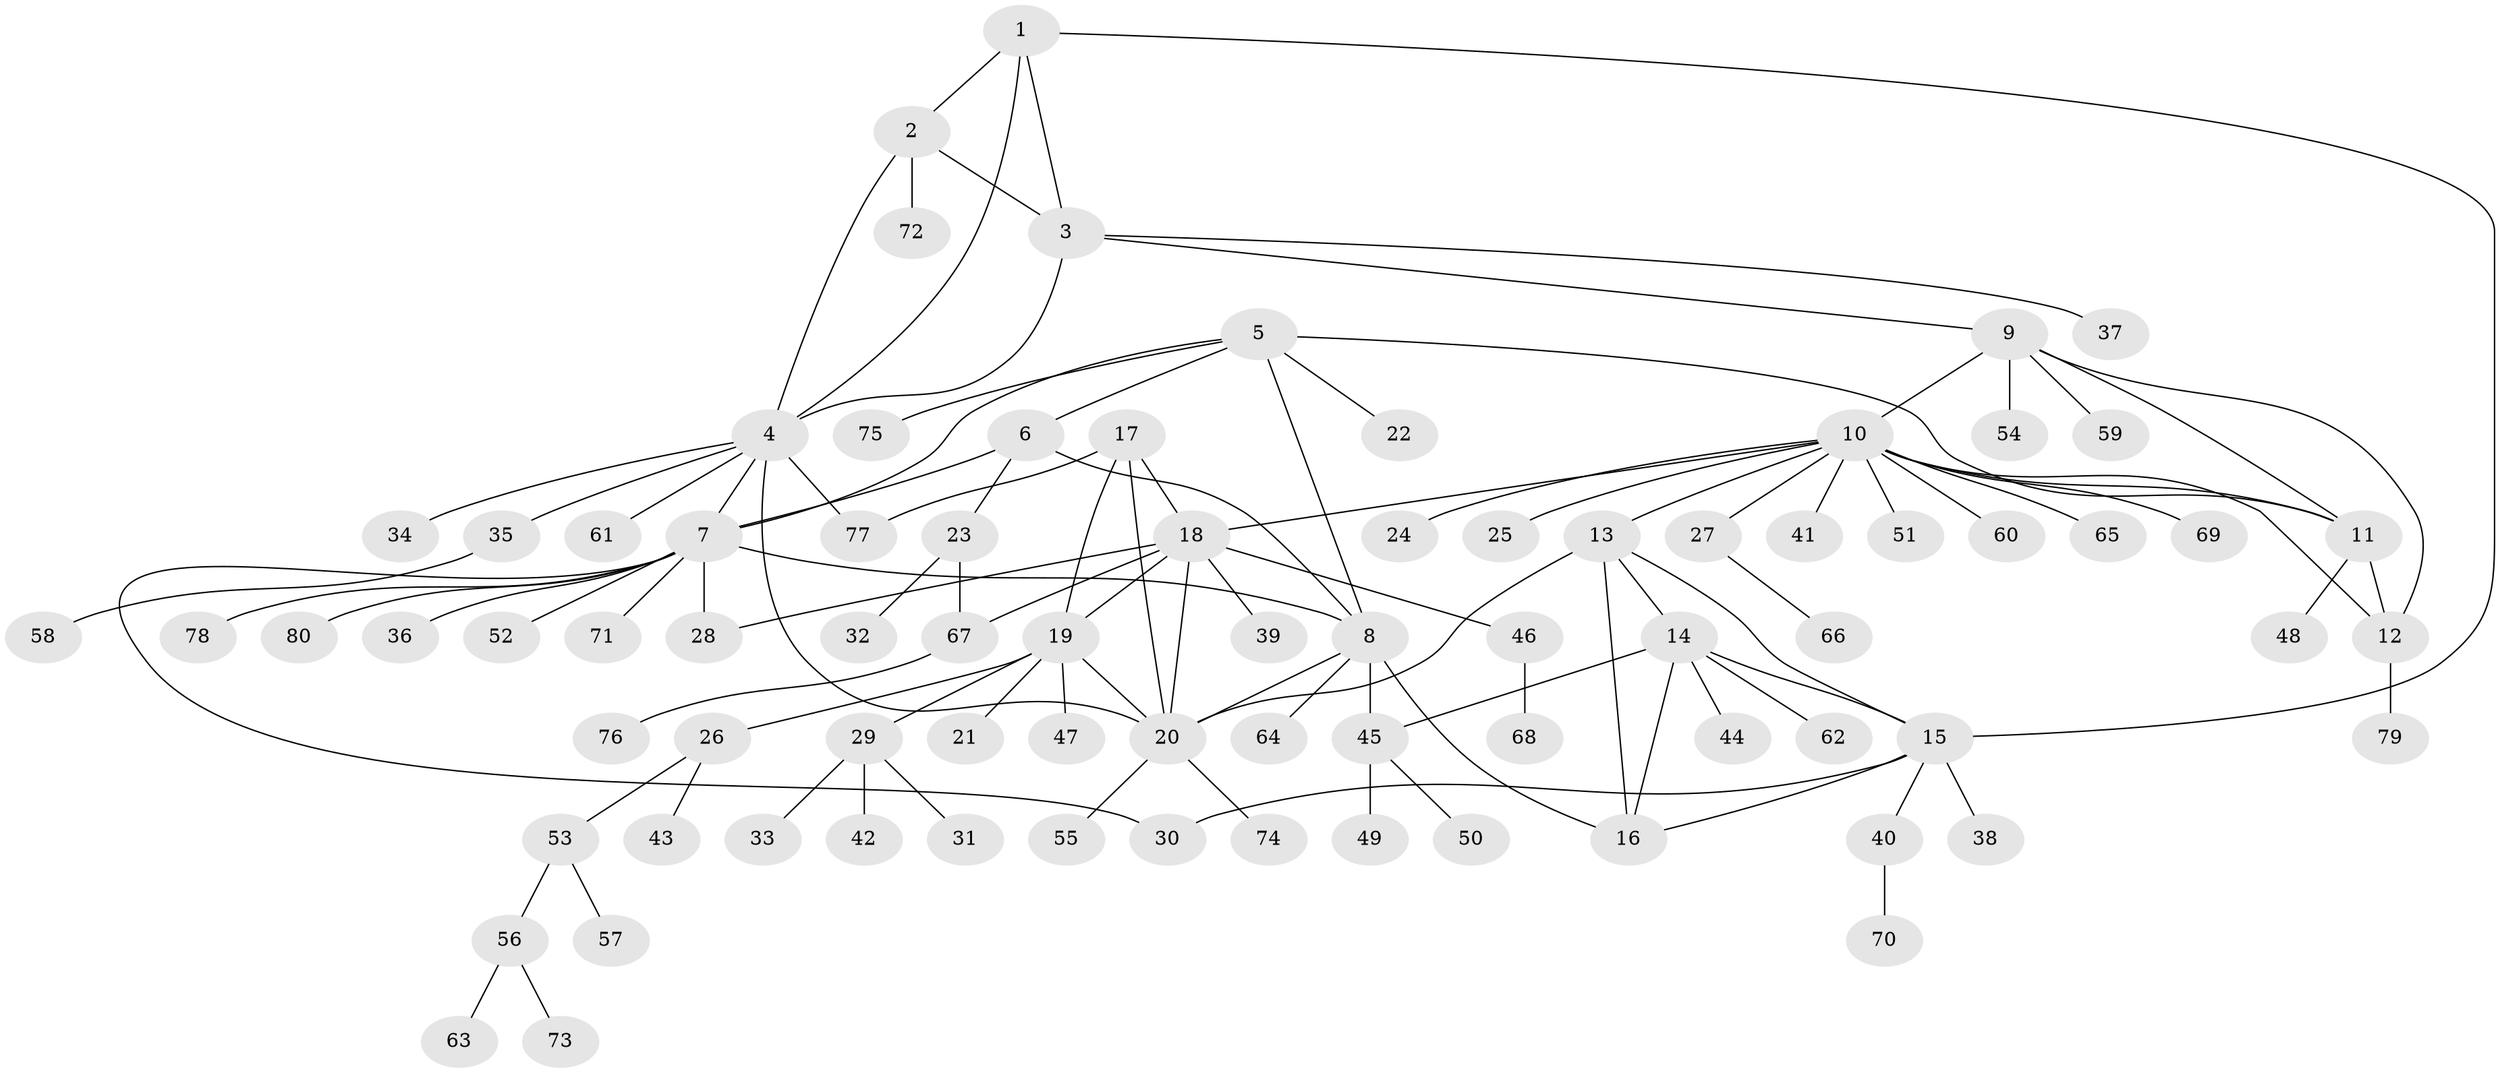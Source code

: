 // Generated by graph-tools (version 1.1) at 2025/55/03/09/25 04:55:31]
// undirected, 80 vertices, 105 edges
graph export_dot {
graph [start="1"]
  node [color=gray90,style=filled];
  1;
  2;
  3;
  4;
  5;
  6;
  7;
  8;
  9;
  10;
  11;
  12;
  13;
  14;
  15;
  16;
  17;
  18;
  19;
  20;
  21;
  22;
  23;
  24;
  25;
  26;
  27;
  28;
  29;
  30;
  31;
  32;
  33;
  34;
  35;
  36;
  37;
  38;
  39;
  40;
  41;
  42;
  43;
  44;
  45;
  46;
  47;
  48;
  49;
  50;
  51;
  52;
  53;
  54;
  55;
  56;
  57;
  58;
  59;
  60;
  61;
  62;
  63;
  64;
  65;
  66;
  67;
  68;
  69;
  70;
  71;
  72;
  73;
  74;
  75;
  76;
  77;
  78;
  79;
  80;
  1 -- 2;
  1 -- 3;
  1 -- 4;
  1 -- 15;
  2 -- 3;
  2 -- 4;
  2 -- 72;
  3 -- 4;
  3 -- 9;
  3 -- 37;
  4 -- 7;
  4 -- 20;
  4 -- 34;
  4 -- 35;
  4 -- 61;
  4 -- 77;
  5 -- 6;
  5 -- 7;
  5 -- 8;
  5 -- 11;
  5 -- 22;
  5 -- 75;
  6 -- 7;
  6 -- 8;
  6 -- 23;
  7 -- 8;
  7 -- 28;
  7 -- 30;
  7 -- 36;
  7 -- 52;
  7 -- 71;
  7 -- 78;
  7 -- 80;
  8 -- 16;
  8 -- 20;
  8 -- 45;
  8 -- 64;
  9 -- 10;
  9 -- 11;
  9 -- 12;
  9 -- 54;
  9 -- 59;
  10 -- 11;
  10 -- 12;
  10 -- 13;
  10 -- 18;
  10 -- 24;
  10 -- 25;
  10 -- 27;
  10 -- 41;
  10 -- 51;
  10 -- 60;
  10 -- 65;
  10 -- 69;
  11 -- 12;
  11 -- 48;
  12 -- 79;
  13 -- 14;
  13 -- 15;
  13 -- 16;
  13 -- 20;
  14 -- 15;
  14 -- 16;
  14 -- 44;
  14 -- 45;
  14 -- 62;
  15 -- 16;
  15 -- 30;
  15 -- 38;
  15 -- 40;
  17 -- 18;
  17 -- 19;
  17 -- 20;
  17 -- 77;
  18 -- 19;
  18 -- 20;
  18 -- 28;
  18 -- 39;
  18 -- 46;
  18 -- 67;
  19 -- 20;
  19 -- 21;
  19 -- 26;
  19 -- 29;
  19 -- 47;
  20 -- 55;
  20 -- 74;
  23 -- 32;
  23 -- 67;
  26 -- 43;
  26 -- 53;
  27 -- 66;
  29 -- 31;
  29 -- 33;
  29 -- 42;
  35 -- 58;
  40 -- 70;
  45 -- 49;
  45 -- 50;
  46 -- 68;
  53 -- 56;
  53 -- 57;
  56 -- 63;
  56 -- 73;
  67 -- 76;
}
